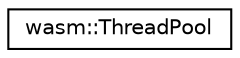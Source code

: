 digraph "Graphical Class Hierarchy"
{
  edge [fontname="Helvetica",fontsize="10",labelfontname="Helvetica",labelfontsize="10"];
  node [fontname="Helvetica",fontsize="10",shape=record];
  rankdir="LR";
  Node0 [label="wasm::ThreadPool",height=0.2,width=0.4,color="black", fillcolor="white", style="filled",URL="$classwasm_1_1_thread_pool.html"];
}
